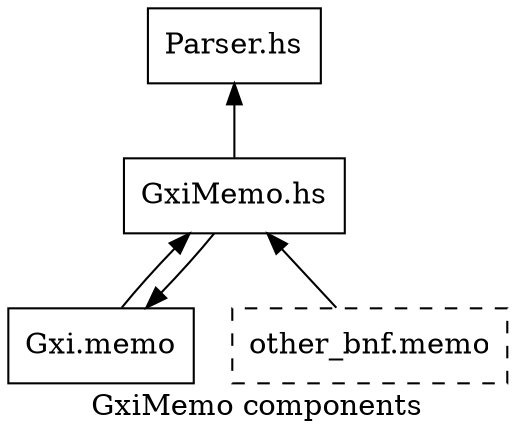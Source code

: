 digraph g {
  label="GxiMemo components"
  rankdir=BT;
  c -> b -> a[weight=1];
  b -> c[weight=0.1];
  d -> b[weight=1];
  a [label="Parser.hs",shape=box];
  b [label="GxiMemo.hs",shape=box];
  c [label="Gxi.memo",shape=box];
  d [label="other_bnf.memo",shape=box,style=dashed];
  { rank=same; c d };
}
